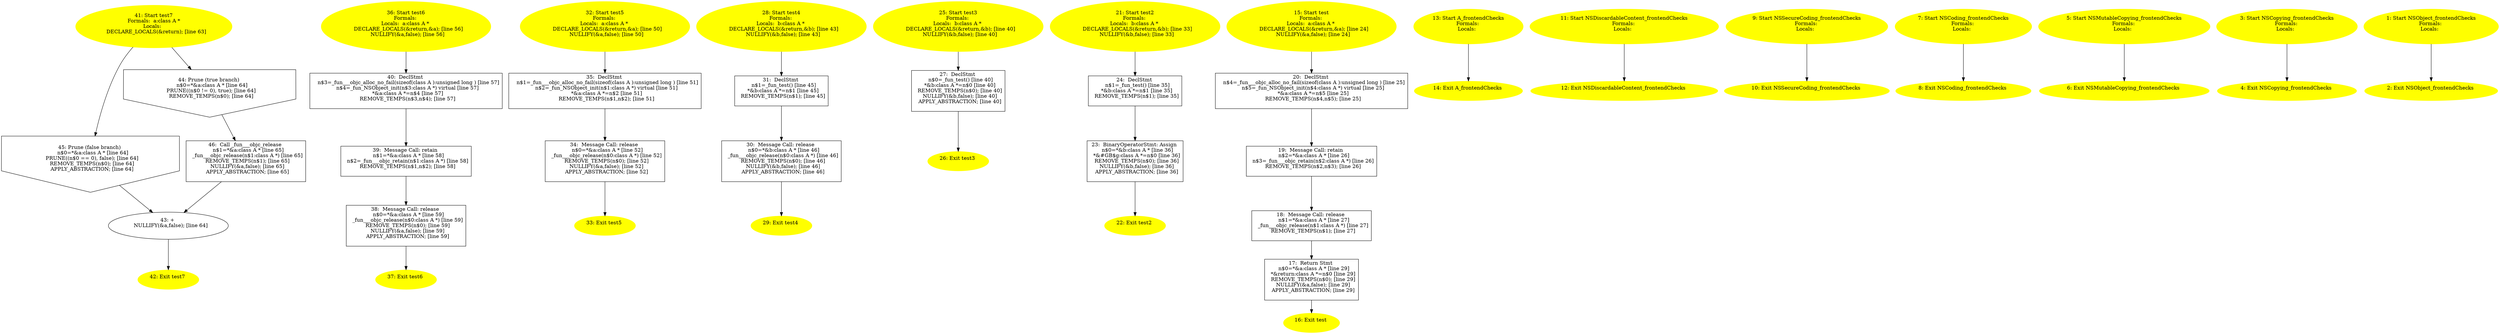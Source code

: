 digraph iCFG {
46 [label="46:  Call _fun___objc_release \n   n$1=*&a:class A * [line 65]\n  _fun___objc_release(n$1:class A *) [line 65]\n  REMOVE_TEMPS(n$1); [line 65]\n  NULLIFY(&a,false); [line 65]\n  APPLY_ABSTRACTION; [line 65]\n " shape="box"]
	

	 46 -> 43 ;
45 [label="45: Prune (false branch) \n   n$0=*&a:class A * [line 64]\n  PRUNE((n$0 == 0), false); [line 64]\n  REMOVE_TEMPS(n$0); [line 64]\n  APPLY_ABSTRACTION; [line 64]\n " shape="invhouse"]
	

	 45 -> 43 ;
44 [label="44: Prune (true branch) \n   n$0=*&a:class A * [line 64]\n  PRUNE((n$0 != 0), true); [line 64]\n  REMOVE_TEMPS(n$0); [line 64]\n " shape="invhouse"]
	

	 44 -> 46 ;
43 [label="43: + \n   NULLIFY(&a,false); [line 64]\n " ]
	

	 43 -> 42 ;
42 [label="42: Exit test7 \n  " color=yellow style=filled]
	

41 [label="41: Start test7\nFormals:  a:class A *\nLocals:  \n   DECLARE_LOCALS(&return); [line 63]\n " color=yellow style=filled]
	

	 41 -> 44 ;
	 41 -> 45 ;
40 [label="40:  DeclStmt \n   n$3=_fun___objc_alloc_no_fail(sizeof(class A ):unsigned long ) [line 57]\n  n$4=_fun_NSObject_init(n$3:class A *) virtual [line 57]\n  *&a:class A *=n$4 [line 57]\n  REMOVE_TEMPS(n$3,n$4); [line 57]\n " shape="box"]
	

	 40 -> 39 ;
39 [label="39:  Message Call: retain \n   n$1=*&a:class A * [line 58]\n  n$2=_fun___objc_retain(n$1:class A *) [line 58]\n  REMOVE_TEMPS(n$1,n$2); [line 58]\n " shape="box"]
	

	 39 -> 38 ;
38 [label="38:  Message Call: release \n   n$0=*&a:class A * [line 59]\n  _fun___objc_release(n$0:class A *) [line 59]\n  REMOVE_TEMPS(n$0); [line 59]\n  NULLIFY(&a,false); [line 59]\n  APPLY_ABSTRACTION; [line 59]\n " shape="box"]
	

	 38 -> 37 ;
37 [label="37: Exit test6 \n  " color=yellow style=filled]
	

36 [label="36: Start test6\nFormals: \nLocals:  a:class A * \n   DECLARE_LOCALS(&return,&a); [line 56]\n  NULLIFY(&a,false); [line 56]\n " color=yellow style=filled]
	

	 36 -> 40 ;
35 [label="35:  DeclStmt \n   n$1=_fun___objc_alloc_no_fail(sizeof(class A ):unsigned long ) [line 51]\n  n$2=_fun_NSObject_init(n$1:class A *) virtual [line 51]\n  *&a:class A *=n$2 [line 51]\n  REMOVE_TEMPS(n$1,n$2); [line 51]\n " shape="box"]
	

	 35 -> 34 ;
34 [label="34:  Message Call: release \n   n$0=*&a:class A * [line 52]\n  _fun___objc_release(n$0:class A *) [line 52]\n  REMOVE_TEMPS(n$0); [line 52]\n  NULLIFY(&a,false); [line 52]\n  APPLY_ABSTRACTION; [line 52]\n " shape="box"]
	

	 34 -> 33 ;
33 [label="33: Exit test5 \n  " color=yellow style=filled]
	

32 [label="32: Start test5\nFormals: \nLocals:  a:class A * \n   DECLARE_LOCALS(&return,&a); [line 50]\n  NULLIFY(&a,false); [line 50]\n " color=yellow style=filled]
	

	 32 -> 35 ;
31 [label="31:  DeclStmt \n   n$1=_fun_test() [line 45]\n  *&b:class A *=n$1 [line 45]\n  REMOVE_TEMPS(n$1); [line 45]\n " shape="box"]
	

	 31 -> 30 ;
30 [label="30:  Message Call: release \n   n$0=*&b:class A * [line 46]\n  _fun___objc_release(n$0:class A *) [line 46]\n  REMOVE_TEMPS(n$0); [line 46]\n  NULLIFY(&b,false); [line 46]\n  APPLY_ABSTRACTION; [line 46]\n " shape="box"]
	

	 30 -> 29 ;
29 [label="29: Exit test4 \n  " color=yellow style=filled]
	

28 [label="28: Start test4\nFormals: \nLocals:  b:class A * \n   DECLARE_LOCALS(&return,&b); [line 43]\n  NULLIFY(&b,false); [line 43]\n " color=yellow style=filled]
	

	 28 -> 31 ;
27 [label="27:  DeclStmt \n   n$0=_fun_test() [line 40]\n  *&b:class A *=n$0 [line 40]\n  REMOVE_TEMPS(n$0); [line 40]\n  NULLIFY(&b,false); [line 40]\n  APPLY_ABSTRACTION; [line 40]\n " shape="box"]
	

	 27 -> 26 ;
26 [label="26: Exit test3 \n  " color=yellow style=filled]
	

25 [label="25: Start test3\nFormals: \nLocals:  b:class A * \n   DECLARE_LOCALS(&return,&b); [line 40]\n  NULLIFY(&b,false); [line 40]\n " color=yellow style=filled]
	

	 25 -> 27 ;
24 [label="24:  DeclStmt \n   n$1=_fun_test() [line 35]\n  *&b:class A *=n$1 [line 35]\n  REMOVE_TEMPS(n$1); [line 35]\n " shape="box"]
	

	 24 -> 23 ;
23 [label="23:  BinaryOperatorStmt: Assign \n   n$0=*&b:class A * [line 36]\n  *&#GB$g:class A *=n$0 [line 36]\n  REMOVE_TEMPS(n$0); [line 36]\n  NULLIFY(&b,false); [line 36]\n  APPLY_ABSTRACTION; [line 36]\n " shape="box"]
	

	 23 -> 22 ;
22 [label="22: Exit test2 \n  " color=yellow style=filled]
	

21 [label="21: Start test2\nFormals: \nLocals:  b:class A * \n   DECLARE_LOCALS(&return,&b); [line 33]\n  NULLIFY(&b,false); [line 33]\n " color=yellow style=filled]
	

	 21 -> 24 ;
20 [label="20:  DeclStmt \n   n$4=_fun___objc_alloc_no_fail(sizeof(class A ):unsigned long ) [line 25]\n  n$5=_fun_NSObject_init(n$4:class A *) virtual [line 25]\n  *&a:class A *=n$5 [line 25]\n  REMOVE_TEMPS(n$4,n$5); [line 25]\n " shape="box"]
	

	 20 -> 19 ;
19 [label="19:  Message Call: retain \n   n$2=*&a:class A * [line 26]\n  n$3=_fun___objc_retain(n$2:class A *) [line 26]\n  REMOVE_TEMPS(n$2,n$3); [line 26]\n " shape="box"]
	

	 19 -> 18 ;
18 [label="18:  Message Call: release \n   n$1=*&a:class A * [line 27]\n  _fun___objc_release(n$1:class A *) [line 27]\n  REMOVE_TEMPS(n$1); [line 27]\n " shape="box"]
	

	 18 -> 17 ;
17 [label="17:  Return Stmt \n   n$0=*&a:class A * [line 29]\n  *&return:class A *=n$0 [line 29]\n  REMOVE_TEMPS(n$0); [line 29]\n  NULLIFY(&a,false); [line 29]\n  APPLY_ABSTRACTION; [line 29]\n " shape="box"]
	

	 17 -> 16 ;
16 [label="16: Exit test \n  " color=yellow style=filled]
	

15 [label="15: Start test\nFormals: \nLocals:  a:class A * \n   DECLARE_LOCALS(&return,&a); [line 24]\n  NULLIFY(&a,false); [line 24]\n " color=yellow style=filled]
	

	 15 -> 20 ;
14 [label="14: Exit A_frontendChecks \n  " color=yellow style=filled]
	

13 [label="13: Start A_frontendChecks\nFormals: \nLocals:  \n  " color=yellow style=filled]
	

	 13 -> 14 ;
12 [label="12: Exit NSDiscardableContent_frontendChecks \n  " color=yellow style=filled]
	

11 [label="11: Start NSDiscardableContent_frontendChecks\nFormals: \nLocals:  \n  " color=yellow style=filled]
	

	 11 -> 12 ;
10 [label="10: Exit NSSecureCoding_frontendChecks \n  " color=yellow style=filled]
	

9 [label="9: Start NSSecureCoding_frontendChecks\nFormals: \nLocals:  \n  " color=yellow style=filled]
	

	 9 -> 10 ;
8 [label="8: Exit NSCoding_frontendChecks \n  " color=yellow style=filled]
	

7 [label="7: Start NSCoding_frontendChecks\nFormals: \nLocals:  \n  " color=yellow style=filled]
	

	 7 -> 8 ;
6 [label="6: Exit NSMutableCopying_frontendChecks \n  " color=yellow style=filled]
	

5 [label="5: Start NSMutableCopying_frontendChecks\nFormals: \nLocals:  \n  " color=yellow style=filled]
	

	 5 -> 6 ;
4 [label="4: Exit NSCopying_frontendChecks \n  " color=yellow style=filled]
	

3 [label="3: Start NSCopying_frontendChecks\nFormals: \nLocals:  \n  " color=yellow style=filled]
	

	 3 -> 4 ;
2 [label="2: Exit NSObject_frontendChecks \n  " color=yellow style=filled]
	

1 [label="1: Start NSObject_frontendChecks\nFormals: \nLocals:  \n  " color=yellow style=filled]
	

	 1 -> 2 ;
}
